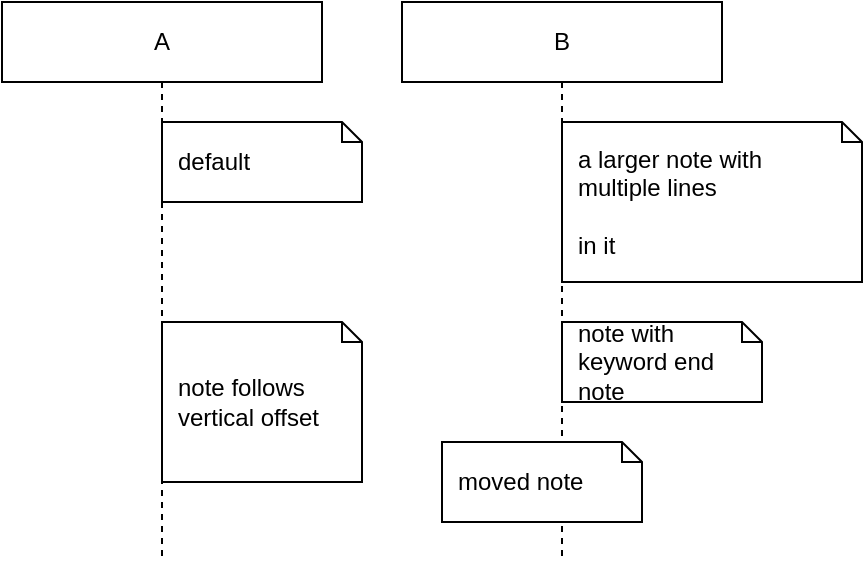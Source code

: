 <mxfile version="26.2.2">
  <diagram name="Diagram" id="test-1">
    <mxGraphModel dx="0" dy="0" grid="1" gridSize="10" guides="1" tooltips="1" connect="1" arrows="1" fold="1" page="0" pageScale="1" pageWidth="851" pageHeight="1100" background="#ffffff" math="0" shadow="0">
      <root>
        <mxCell id="0" />
        <mxCell id="1" parent="0" />
        <mxCell id="test-2" value="A" parent="1" style="shape=umlLifeline;perimeter=lifelinePerimeter;whiteSpace=wrap;html=1;container=1;dropTarget=0;collapsible=0;recursiveResize=0;outlineConnect=0;portConstraint=eastwest;newEdgeStyle={&quot;curved&quot;:0,&quot;rounded&quot;:0};size=40;" vertex="1">
          <mxGeometry x="0" y="0" width="160" height="280" as="geometry" />
        </mxCell>
        <mxCell id="test-3" value="B" parent="1" style="shape=umlLifeline;perimeter=lifelinePerimeter;whiteSpace=wrap;html=1;container=1;dropTarget=0;collapsible=0;recursiveResize=0;outlineConnect=0;portConstraint=eastwest;newEdgeStyle={&quot;curved&quot;:0,&quot;rounded&quot;:0};size=40;" vertex="1">
          <mxGeometry x="200" y="0" width="160" height="280" as="geometry" />
        </mxCell>
        <mxCell id="test-4" value="default" parent="1" style="shape=note;whiteSpace=wrap;html=1;backgroundOutline=1;size=10;align=left;spacing=8;" vertex="1">
          <mxGeometry x="80.0" y="60" width="100" height="40" as="geometry" />
        </mxCell>
        <mxCell id="test-5" value="a larger note with&lt;br/&gt;multiple lines&lt;br/&gt;&lt;br/&gt;in it" parent="1" style="shape=note;whiteSpace=wrap;html=1;backgroundOutline=1;size=10;align=left;spacing=8;" vertex="1">
          <mxGeometry x="280.0" y="60" width="150" height="80" as="geometry" />
        </mxCell>
        <mxCell id="test-6" value="note follows vertical offset" parent="1" style="shape=note;whiteSpace=wrap;html=1;backgroundOutline=1;size=10;align=left;spacing=8;" vertex="1">
          <mxGeometry x="80.0" y="160" width="100" height="80" as="geometry" />
        </mxCell>
        <mxCell id="test-7" value="note with keyword end note" parent="1" style="shape=note;whiteSpace=wrap;html=1;backgroundOutline=1;size=10;align=left;spacing=8;" vertex="1">
          <mxGeometry x="280.0" y="160" width="100" height="40" as="geometry" />
        </mxCell>
        <mxCell id="test-8" value="moved note" parent="1" style="shape=note;whiteSpace=wrap;html=1;backgroundOutline=1;size=10;align=left;spacing=8;" vertex="1">
          <mxGeometry x="220.0" y="220" width="100" height="40" as="geometry" />
        </mxCell>
      </root>
    </mxGraphModel>
  </diagram>
</mxfile>
